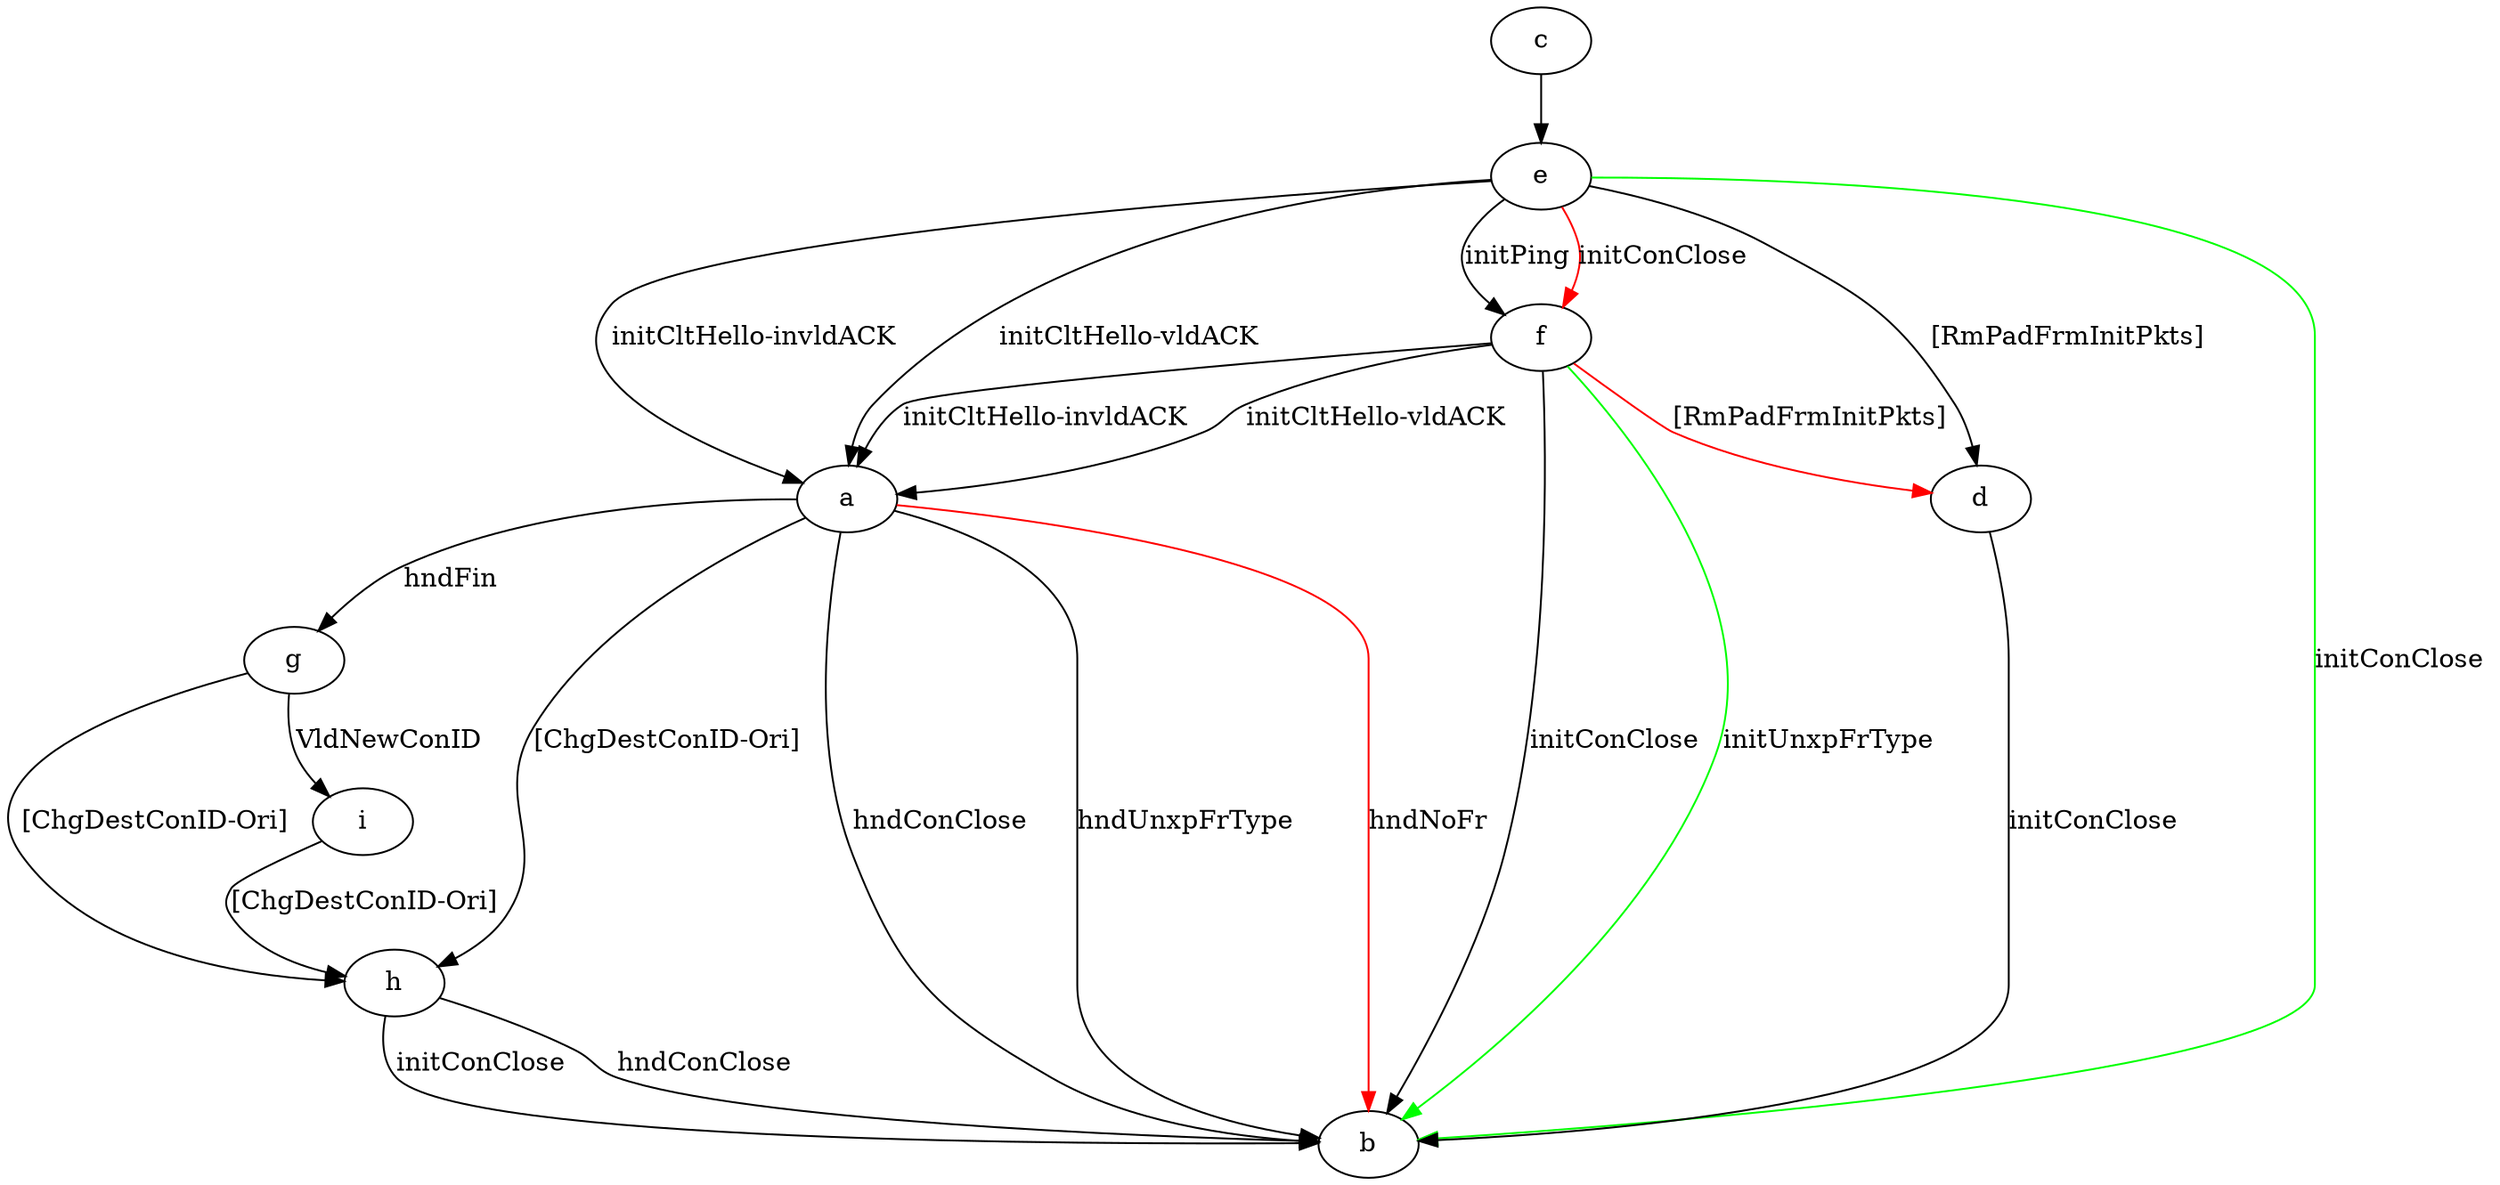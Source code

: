 digraph "" {
	a -> b	[key=0,
		label="hndConClose "];
	a -> b	[key=1,
		label="hndUnxpFrType "];
	a -> b	[key=2,
		color=red,
		label="hndNoFr "];
	a -> g	[key=0,
		label="hndFin "];
	a -> h	[key=0,
		label="[ChgDestConID-Ori] "];
	c -> e	[key=0];
	d -> b	[key=0,
		label="initConClose "];
	e -> a	[key=0,
		label="initCltHello-vldACK "];
	e -> a	[key=1,
		label="initCltHello-invldACK "];
	e -> b	[key=0,
		color=green,
		label="initConClose "];
	e -> d	[key=0,
		label="[RmPadFrmInitPkts] "];
	e -> f	[key=0,
		label="initPing "];
	e -> f	[key=1,
		color=red,
		label="initConClose "];
	f -> a	[key=0,
		label="initCltHello-vldACK "];
	f -> a	[key=1,
		label="initCltHello-invldACK "];
	f -> b	[key=0,
		label="initConClose "];
	f -> b	[key=1,
		color=green,
		label="initUnxpFrType "];
	f -> d	[key=0,
		color=red,
		label="[RmPadFrmInitPkts] "];
	g -> h	[key=0,
		label="[ChgDestConID-Ori] "];
	g -> i	[key=0,
		label="VldNewConID "];
	h -> b	[key=0,
		label="initConClose "];
	h -> b	[key=1,
		label="hndConClose "];
	i -> h	[key=0,
		label="[ChgDestConID-Ori] "];
}
